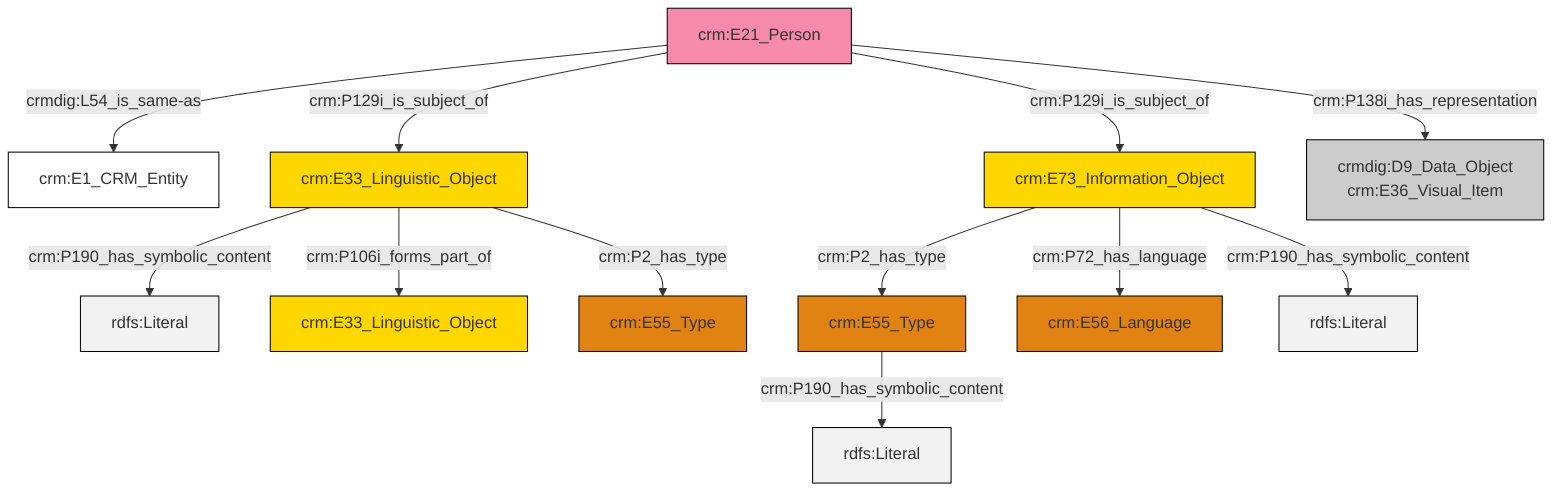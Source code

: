 graph TD
classDef Literal fill:#f2f2f2,stroke:#000000;
classDef CRM_Entity fill:#FFFFFF,stroke:#000000;
classDef Temporal_Entity fill:#00C9E6, stroke:#000000;
classDef Type fill:#E18312, stroke:#000000;
classDef Time-Span fill:#2C9C91, stroke:#000000;
classDef Appellation fill:#FFEB7F, stroke:#000000;
classDef Place fill:#008836, stroke:#000000;
classDef Persistent_Item fill:#B266B2, stroke:#000000;
classDef Conceptual_Object fill:#FFD700, stroke:#000000;
classDef Physical_Thing fill:#D2B48C, stroke:#000000;
classDef Actor fill:#f58aad, stroke:#000000;
classDef PC_Classes fill:#4ce600, stroke:#000000;
classDef Multi fill:#cccccc,stroke:#000000;

0["crm:E73_Information_Object"]:::Conceptual_Object -->|crm:P2_has_type| 1["crm:E55_Type"]:::Type
6["crm:E33_Linguistic_Object"]:::Conceptual_Object -->|crm:P190_has_symbolic_content| 7[rdfs:Literal]:::Literal
0["crm:E73_Information_Object"]:::Conceptual_Object -->|crm:P72_has_language| 8["crm:E56_Language"]:::Type
0["crm:E73_Information_Object"]:::Conceptual_Object -->|crm:P190_has_symbolic_content| 9[rdfs:Literal]:::Literal
12["crm:E21_Person"]:::Actor -->|crmdig:L54_is_same-as| 15["crm:E1_CRM_Entity"]:::CRM_Entity
6["crm:E33_Linguistic_Object"]:::Conceptual_Object -->|crm:P106i_forms_part_of| 10["crm:E33_Linguistic_Object"]:::Conceptual_Object
12["crm:E21_Person"]:::Actor -->|crm:P129i_is_subject_of| 6["crm:E33_Linguistic_Object"]:::Conceptual_Object
1["crm:E55_Type"]:::Type -->|crm:P190_has_symbolic_content| 17[rdfs:Literal]:::Literal
12["crm:E21_Person"]:::Actor -->|crm:P129i_is_subject_of| 0["crm:E73_Information_Object"]:::Conceptual_Object
12["crm:E21_Person"]:::Actor -->|crm:P138i_has_representation| 4["crmdig:D9_Data_Object<br>crm:E36_Visual_Item"]:::Multi
6["crm:E33_Linguistic_Object"]:::Conceptual_Object -->|crm:P2_has_type| 2["crm:E55_Type"]:::Type